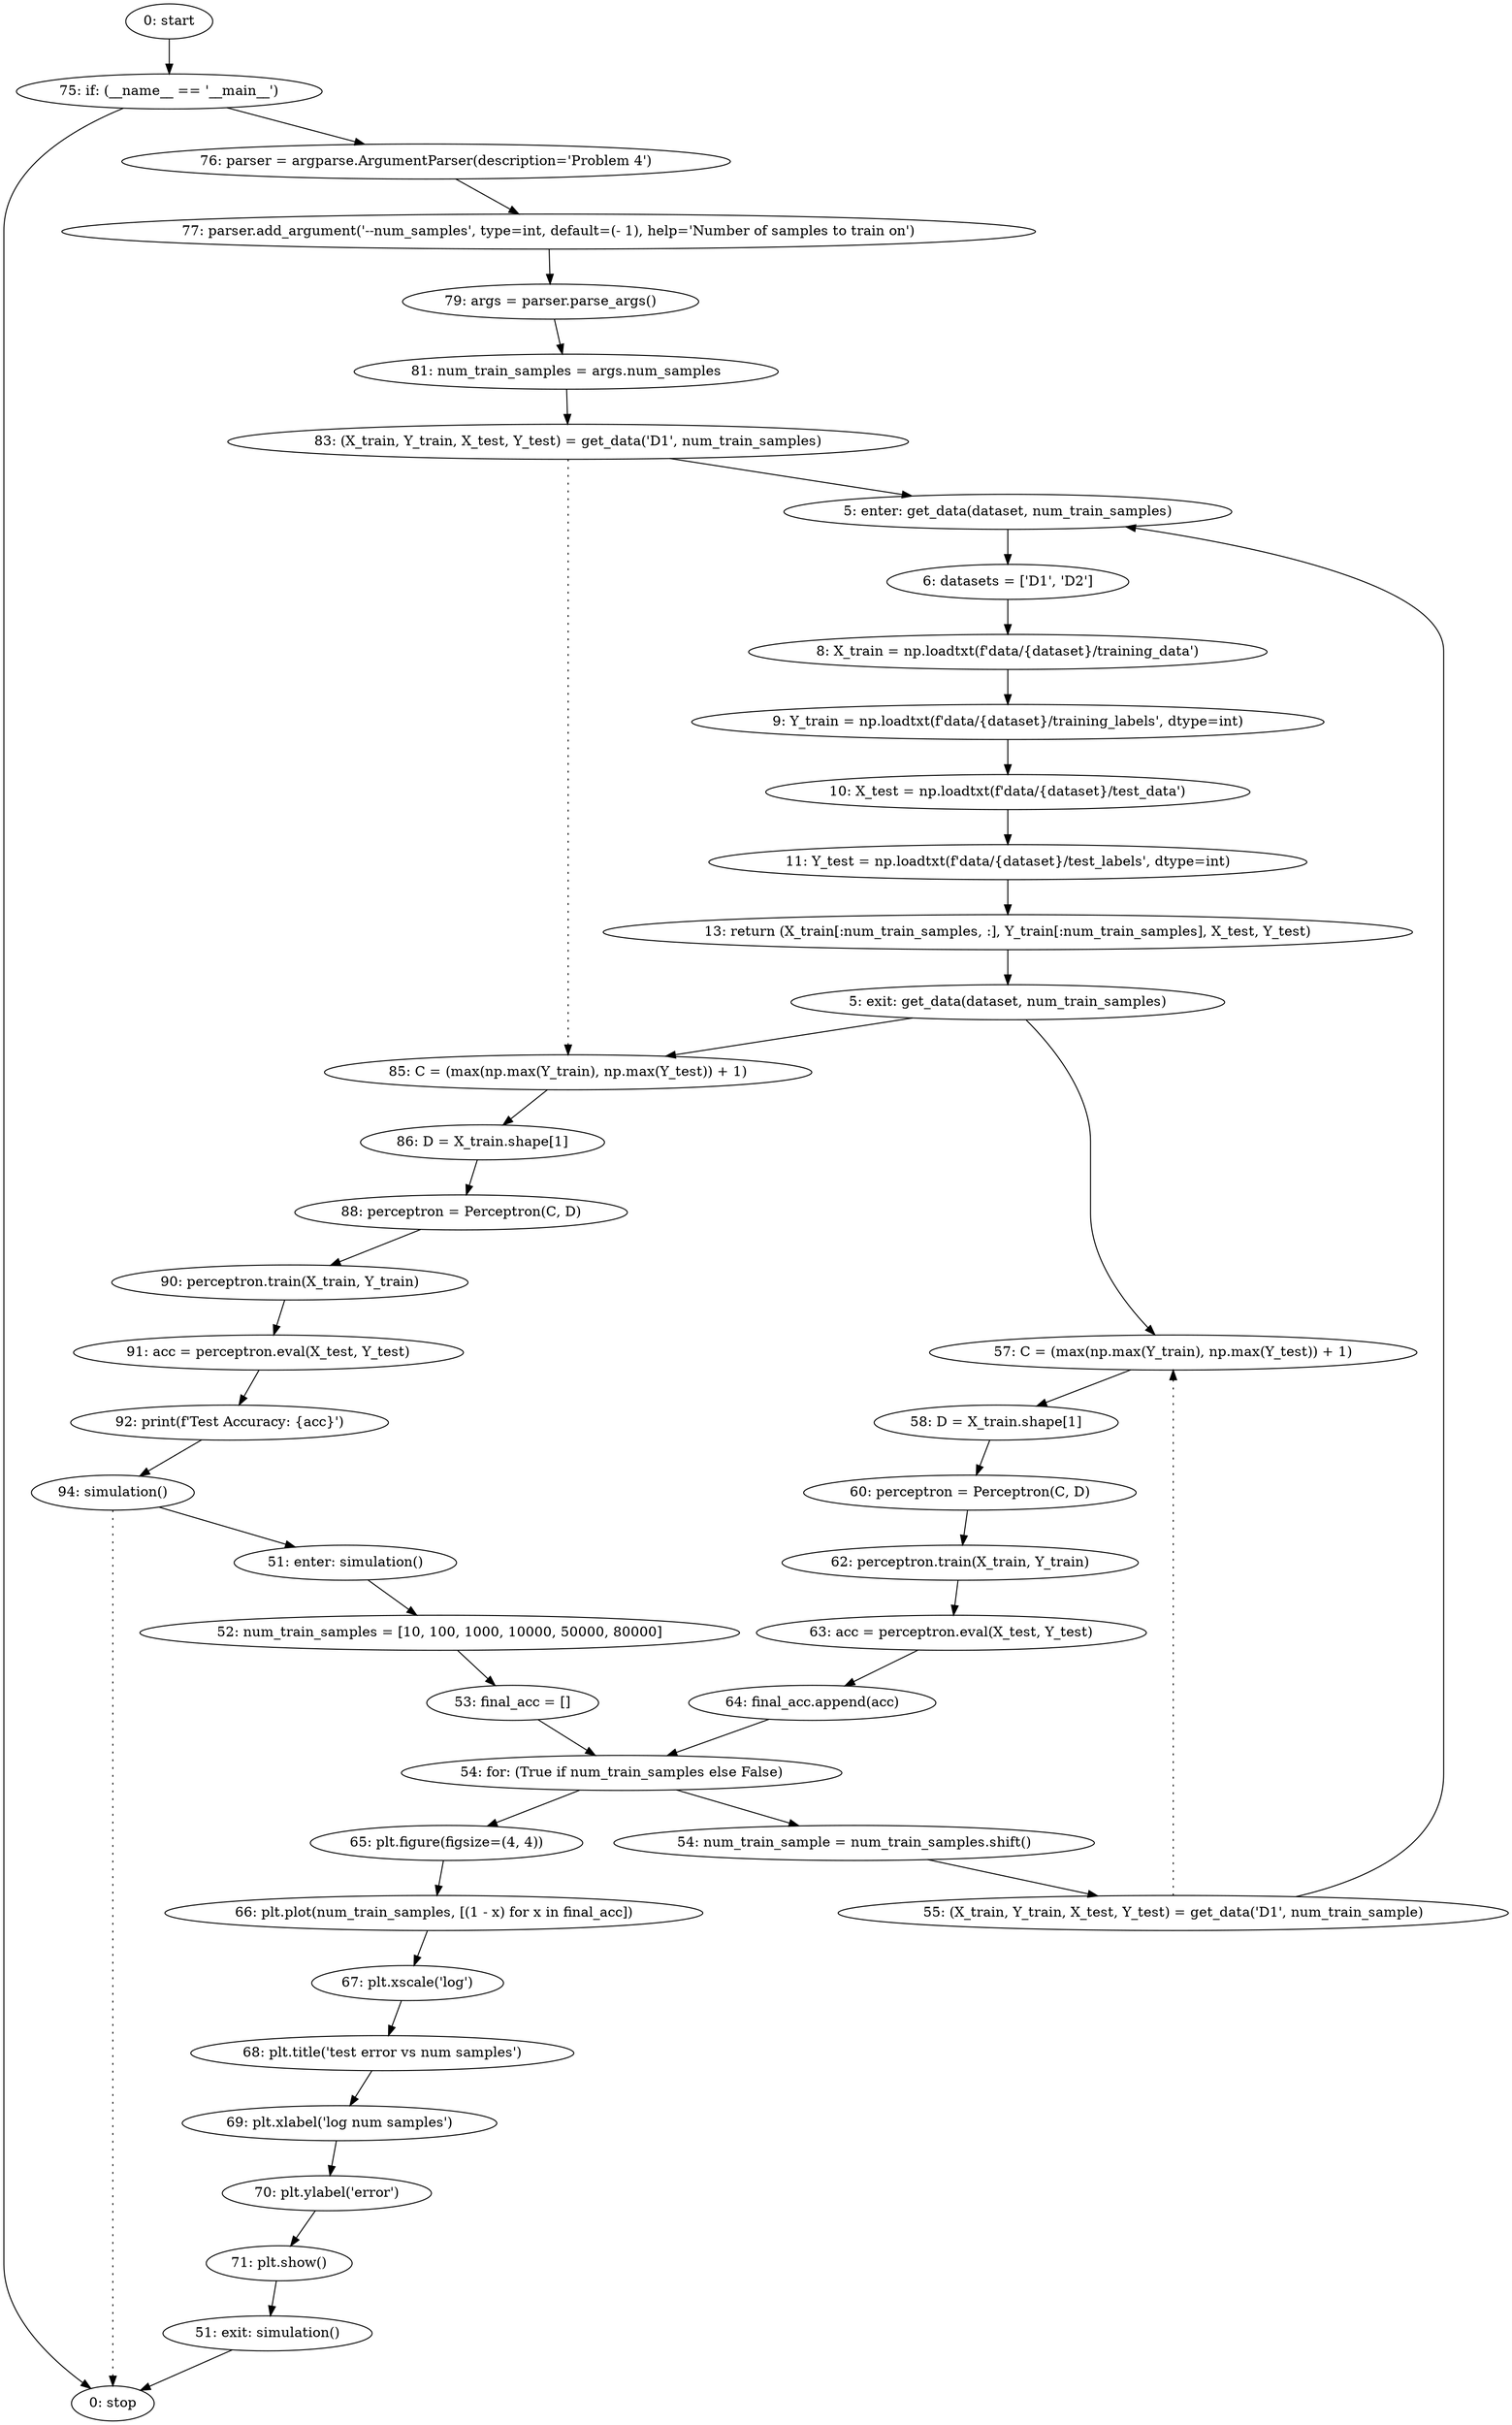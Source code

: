 strict digraph "" {
	node [label="\N"];
	0	 [label="0: start"];
	29	 [label="75: if: (__name__ == '__main__')"];
	0 -> 29;
	42	 [label="0: stop"];
	29 -> 42;
	30	 [label="76: parser = argparse.ArgumentParser(description='Problem 4')"];
	29 -> 30;
	1	 [label="5: enter: get_data(dataset, num_train_samples)"];
	3	 [label="6: datasets = ['D1', 'D2']"];
	1 -> 3;
	4	 [label="8: X_train = np.loadtxt(f'data/{dataset}/training_data')"];
	3 -> 4;
	15	 [label="55: (X_train, Y_train, X_test, Y_test) = get_data('D1', num_train_sample)"];
	15 -> 1;
	16	 [label="57: C = (max(np.max(Y_train), np.max(Y_test)) + 1)"];
	15 -> 16	 [style=dotted,
		weight=100];
	17	 [label="58: D = X_train.shape[1]"];
	16 -> 17;
	34	 [label="83: (X_train, Y_train, X_test, Y_test) = get_data('D1', num_train_samples)"];
	34 -> 1;
	35	 [label="85: C = (max(np.max(Y_train), np.max(Y_test)) + 1)"];
	34 -> 35	 [style=dotted,
		weight=100];
	36	 [label="86: D = X_train.shape[1]"];
	35 -> 36;
	2	 [label="5: exit: get_data(dataset, num_train_samples)"];
	2 -> 16;
	2 -> 35;
	8	 [label="13: return (X_train[:num_train_samples, :], Y_train[:num_train_samples], X_test, Y_test)"];
	8 -> 2;
	5	 [label="9: Y_train = np.loadtxt(f'data/{dataset}/training_labels', dtype=int)"];
	4 -> 5;
	6	 [label="10: X_test = np.loadtxt(f'data/{dataset}/test_data')"];
	5 -> 6;
	7	 [label="11: Y_test = np.loadtxt(f'data/{dataset}/test_labels', dtype=int)"];
	6 -> 7;
	7 -> 8;
	9	 [label="51: enter: simulation()"];
	11	 [label="52: num_train_samples = [10, 100, 1000, 10000, 50000, 80000]"];
	9 -> 11;
	12	 [label="53: final_acc = []"];
	11 -> 12;
	41	 [label="94: simulation()"];
	41 -> 9;
	41 -> 42	 [style=dotted,
		weight=100];
	10	 [label="51: exit: simulation()"];
	10 -> 42;
	28	 [label="71: plt.show()"];
	28 -> 10;
	13	 [label="54: for: (True if num_train_samples else False)"];
	12 -> 13;
	14	 [label="54: num_train_sample = num_train_samples.shift()"];
	13 -> 14;
	22	 [label="65: plt.figure(figsize=(4, 4))"];
	13 -> 22;
	14 -> 15;
	23	 [label="66: plt.plot(num_train_samples, [(1 - x) for x in final_acc])"];
	22 -> 23;
	21	 [label="64: final_acc.append(acc)"];
	21 -> 13;
	18	 [label="60: perceptron = Perceptron(C, D)"];
	17 -> 18;
	19	 [label="62: perceptron.train(X_train, Y_train)"];
	18 -> 19;
	20	 [label="63: acc = perceptron.eval(X_test, Y_test)"];
	19 -> 20;
	20 -> 21;
	24	 [label="67: plt.xscale('log')"];
	23 -> 24;
	25	 [label="68: plt.title('test error vs num samples')"];
	24 -> 25;
	26	 [label="69: plt.xlabel('log num samples')"];
	25 -> 26;
	27	 [label="70: plt.ylabel('error')"];
	26 -> 27;
	27 -> 28;
	31	 [label="77: parser.add_argument('--num_samples', type=int, default=(- 1), help='Number of samples to train on')"];
	30 -> 31;
	32	 [label="79: args = parser.parse_args()"];
	31 -> 32;
	33	 [label="81: num_train_samples = args.num_samples"];
	32 -> 33;
	33 -> 34;
	37	 [label="88: perceptron = Perceptron(C, D)"];
	36 -> 37;
	38	 [label="90: perceptron.train(X_train, Y_train)"];
	37 -> 38;
	39	 [label="91: acc = perceptron.eval(X_test, Y_test)"];
	38 -> 39;
	40	 [label="92: print(f'Test Accuracy: {acc}')"];
	39 -> 40;
	40 -> 41;
}

